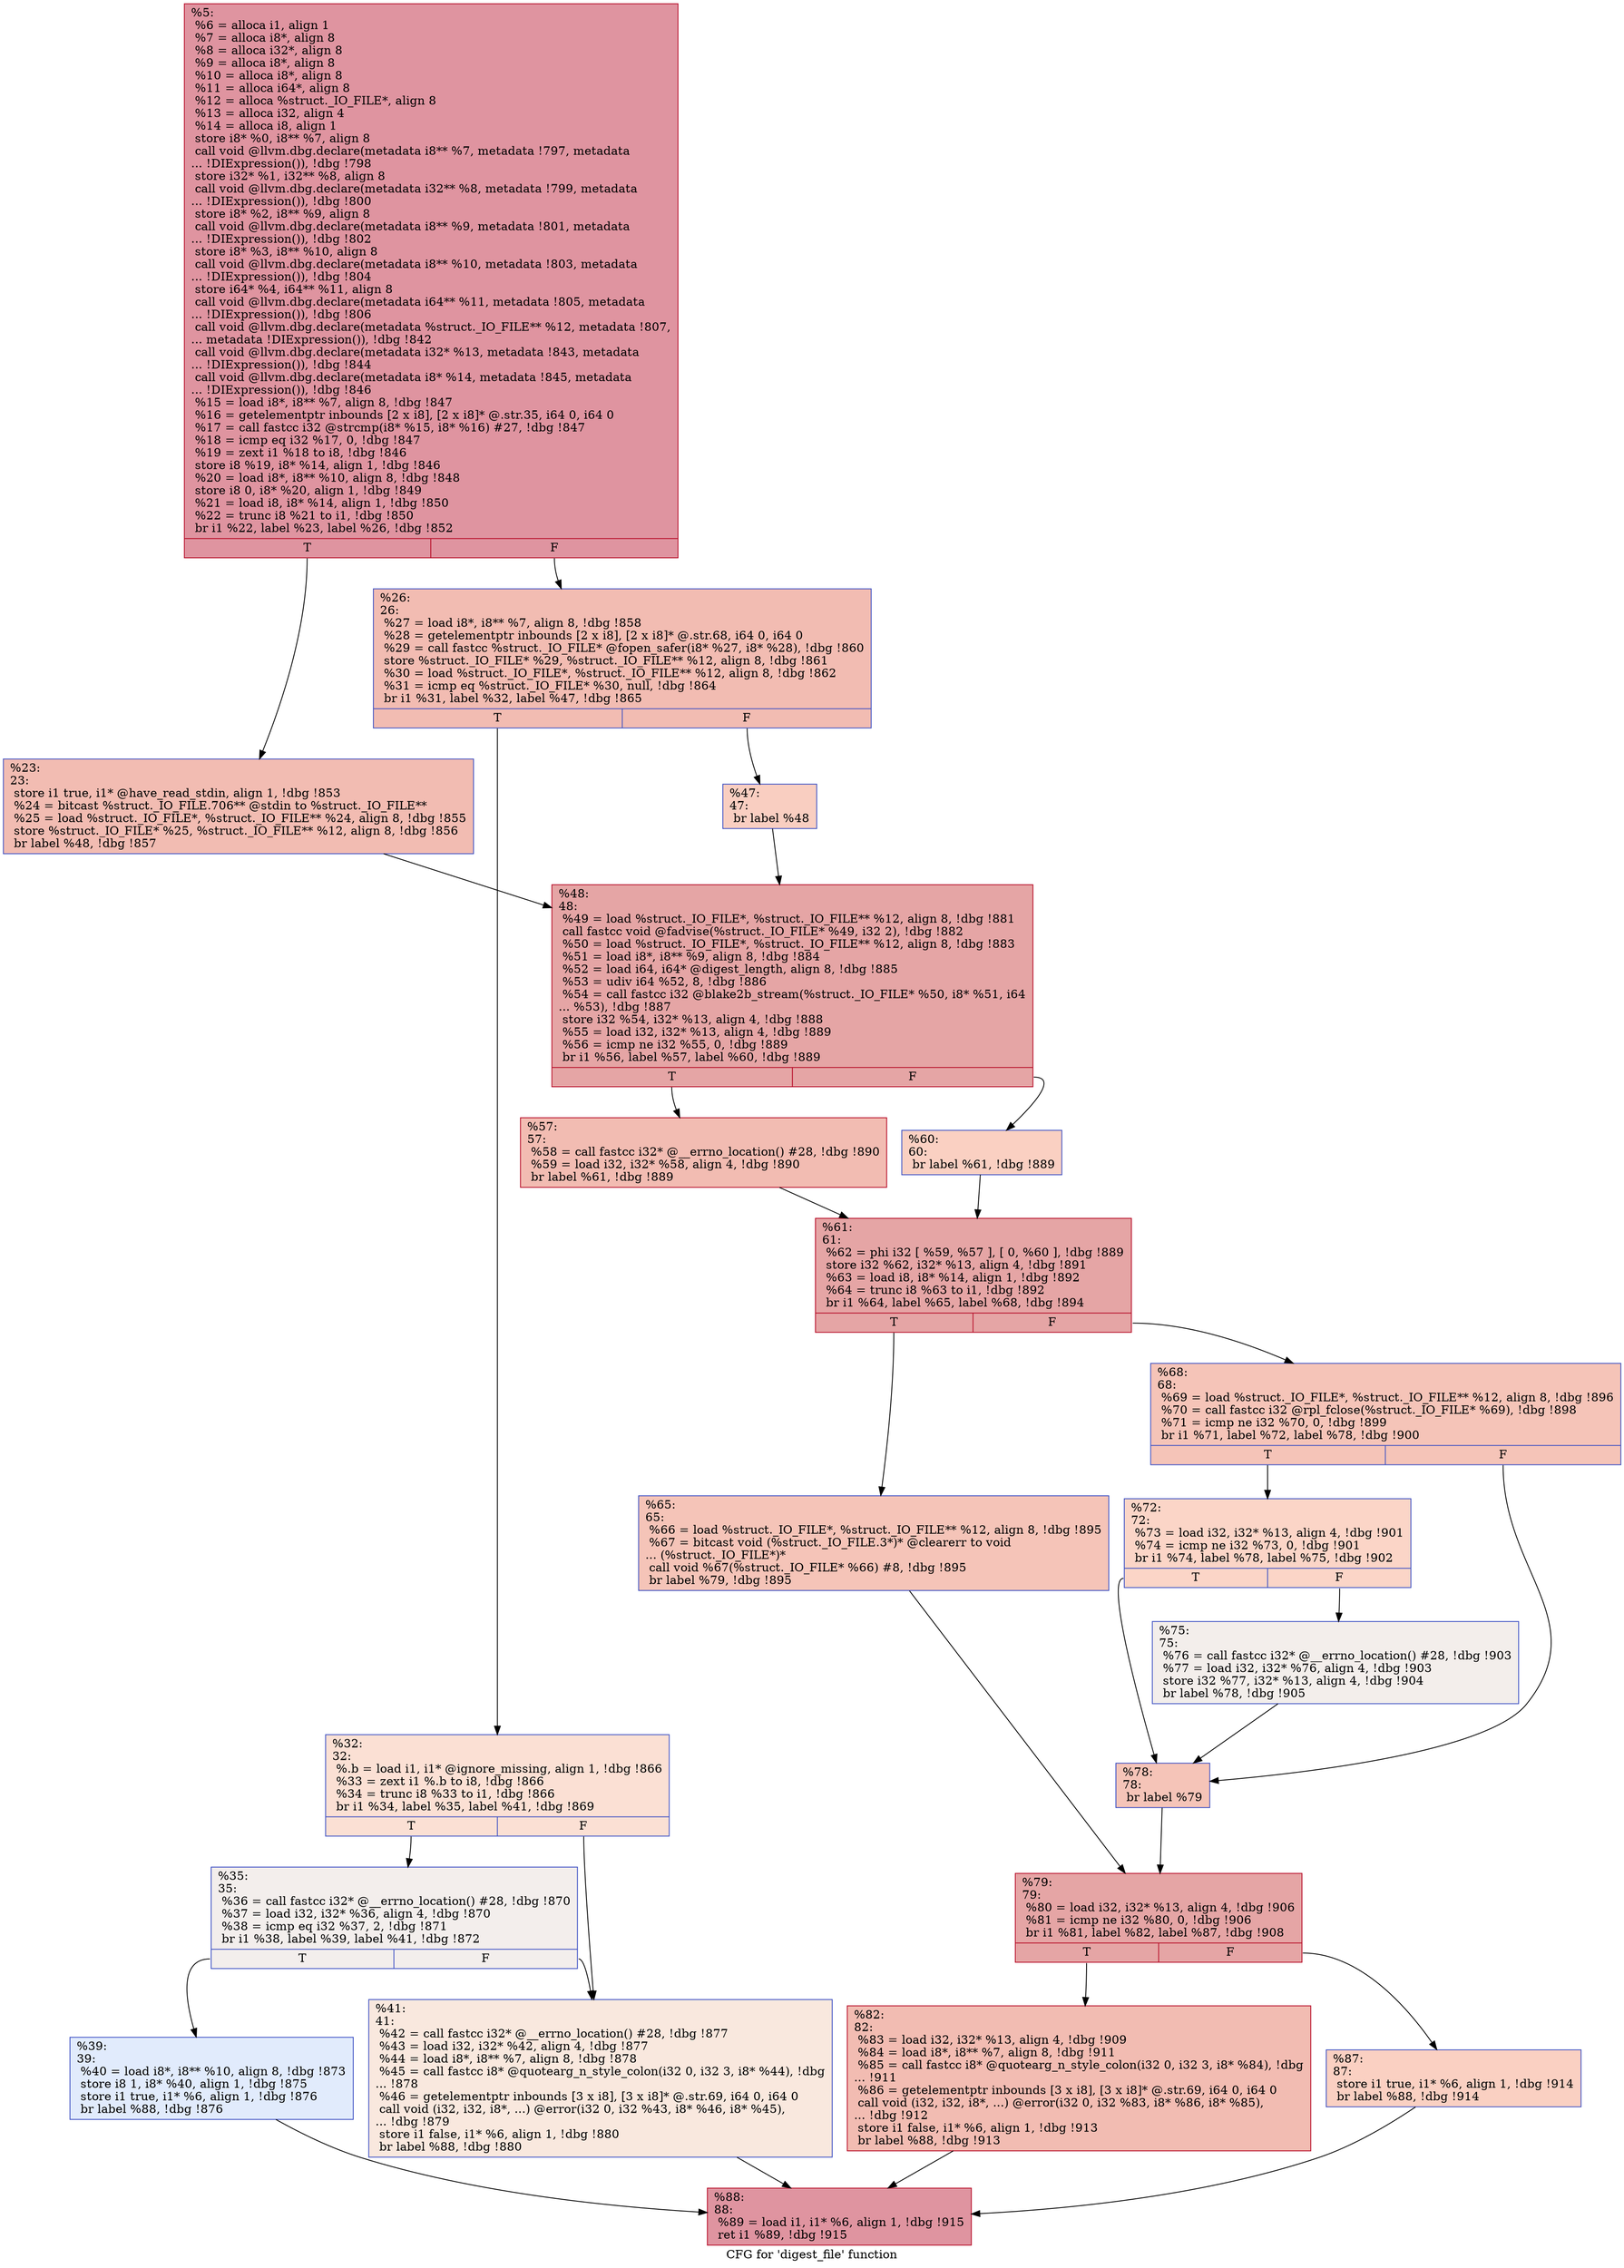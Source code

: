 digraph "CFG for 'digest_file' function" {
	label="CFG for 'digest_file' function";

	Node0x211e9a0 [shape=record,color="#b70d28ff", style=filled, fillcolor="#b70d2870",label="{%5:\l  %6 = alloca i1, align 1\l  %7 = alloca i8*, align 8\l  %8 = alloca i32*, align 8\l  %9 = alloca i8*, align 8\l  %10 = alloca i8*, align 8\l  %11 = alloca i64*, align 8\l  %12 = alloca %struct._IO_FILE*, align 8\l  %13 = alloca i32, align 4\l  %14 = alloca i8, align 1\l  store i8* %0, i8** %7, align 8\l  call void @llvm.dbg.declare(metadata i8** %7, metadata !797, metadata\l... !DIExpression()), !dbg !798\l  store i32* %1, i32** %8, align 8\l  call void @llvm.dbg.declare(metadata i32** %8, metadata !799, metadata\l... !DIExpression()), !dbg !800\l  store i8* %2, i8** %9, align 8\l  call void @llvm.dbg.declare(metadata i8** %9, metadata !801, metadata\l... !DIExpression()), !dbg !802\l  store i8* %3, i8** %10, align 8\l  call void @llvm.dbg.declare(metadata i8** %10, metadata !803, metadata\l... !DIExpression()), !dbg !804\l  store i64* %4, i64** %11, align 8\l  call void @llvm.dbg.declare(metadata i64** %11, metadata !805, metadata\l... !DIExpression()), !dbg !806\l  call void @llvm.dbg.declare(metadata %struct._IO_FILE** %12, metadata !807,\l... metadata !DIExpression()), !dbg !842\l  call void @llvm.dbg.declare(metadata i32* %13, metadata !843, metadata\l... !DIExpression()), !dbg !844\l  call void @llvm.dbg.declare(metadata i8* %14, metadata !845, metadata\l... !DIExpression()), !dbg !846\l  %15 = load i8*, i8** %7, align 8, !dbg !847\l  %16 = getelementptr inbounds [2 x i8], [2 x i8]* @.str.35, i64 0, i64 0\l  %17 = call fastcc i32 @strcmp(i8* %15, i8* %16) #27, !dbg !847\l  %18 = icmp eq i32 %17, 0, !dbg !847\l  %19 = zext i1 %18 to i8, !dbg !846\l  store i8 %19, i8* %14, align 1, !dbg !846\l  %20 = load i8*, i8** %10, align 8, !dbg !848\l  store i8 0, i8* %20, align 1, !dbg !849\l  %21 = load i8, i8* %14, align 1, !dbg !850\l  %22 = trunc i8 %21 to i1, !dbg !850\l  br i1 %22, label %23, label %26, !dbg !852\l|{<s0>T|<s1>F}}"];
	Node0x211e9a0:s0 -> Node0x211ed70;
	Node0x211e9a0:s1 -> Node0x211edc0;
	Node0x211ed70 [shape=record,color="#3d50c3ff", style=filled, fillcolor="#e1675170",label="{%23:\l23:                                               \l  store i1 true, i1* @have_read_stdin, align 1, !dbg !853\l  %24 = bitcast %struct._IO_FILE.706** @stdin to %struct._IO_FILE**\l  %25 = load %struct._IO_FILE*, %struct._IO_FILE** %24, align 8, !dbg !855\l  store %struct._IO_FILE* %25, %struct._IO_FILE** %12, align 8, !dbg !856\l  br label %48, !dbg !857\l}"];
	Node0x211ed70 -> Node0x211efa0;
	Node0x211edc0 [shape=record,color="#3d50c3ff", style=filled, fillcolor="#e1675170",label="{%26:\l26:                                               \l  %27 = load i8*, i8** %7, align 8, !dbg !858\l  %28 = getelementptr inbounds [2 x i8], [2 x i8]* @.str.68, i64 0, i64 0\l  %29 = call fastcc %struct._IO_FILE* @fopen_safer(i8* %27, i8* %28), !dbg !860\l  store %struct._IO_FILE* %29, %struct._IO_FILE** %12, align 8, !dbg !861\l  %30 = load %struct._IO_FILE*, %struct._IO_FILE** %12, align 8, !dbg !862\l  %31 = icmp eq %struct._IO_FILE* %30, null, !dbg !864\l  br i1 %31, label %32, label %47, !dbg !865\l|{<s0>T|<s1>F}}"];
	Node0x211edc0:s0 -> Node0x211ee10;
	Node0x211edc0:s1 -> Node0x211ef50;
	Node0x211ee10 [shape=record,color="#3d50c3ff", style=filled, fillcolor="#f7b99e70",label="{%32:\l32:                                               \l  %.b = load i1, i1* @ignore_missing, align 1, !dbg !866\l  %33 = zext i1 %.b to i8, !dbg !866\l  %34 = trunc i8 %33 to i1, !dbg !866\l  br i1 %34, label %35, label %41, !dbg !869\l|{<s0>T|<s1>F}}"];
	Node0x211ee10:s0 -> Node0x211ee60;
	Node0x211ee10:s1 -> Node0x211ef00;
	Node0x211ee60 [shape=record,color="#3d50c3ff", style=filled, fillcolor="#e3d9d370",label="{%35:\l35:                                               \l  %36 = call fastcc i32* @__errno_location() #28, !dbg !870\l  %37 = load i32, i32* %36, align 4, !dbg !870\l  %38 = icmp eq i32 %37, 2, !dbg !871\l  br i1 %38, label %39, label %41, !dbg !872\l|{<s0>T|<s1>F}}"];
	Node0x211ee60:s0 -> Node0x211eeb0;
	Node0x211ee60:s1 -> Node0x211ef00;
	Node0x211eeb0 [shape=record,color="#3d50c3ff", style=filled, fillcolor="#bbd1f870",label="{%39:\l39:                                               \l  %40 = load i8*, i8** %10, align 8, !dbg !873\l  store i8 1, i8* %40, align 1, !dbg !875\l  store i1 true, i1* %6, align 1, !dbg !876\l  br label %88, !dbg !876\l}"];
	Node0x211eeb0 -> Node0x211f360;
	Node0x211ef00 [shape=record,color="#3d50c3ff", style=filled, fillcolor="#f2cab570",label="{%41:\l41:                                               \l  %42 = call fastcc i32* @__errno_location() #28, !dbg !877\l  %43 = load i32, i32* %42, align 4, !dbg !877\l  %44 = load i8*, i8** %7, align 8, !dbg !878\l  %45 = call fastcc i8* @quotearg_n_style_colon(i32 0, i32 3, i8* %44), !dbg\l... !878\l  %46 = getelementptr inbounds [3 x i8], [3 x i8]* @.str.69, i64 0, i64 0\l  call void (i32, i32, i8*, ...) @error(i32 0, i32 %43, i8* %46, i8* %45),\l... !dbg !879\l  store i1 false, i1* %6, align 1, !dbg !880\l  br label %88, !dbg !880\l}"];
	Node0x211ef00 -> Node0x211f360;
	Node0x211ef50 [shape=record,color="#3d50c3ff", style=filled, fillcolor="#f2907270",label="{%47:\l47:                                               \l  br label %48\l}"];
	Node0x211ef50 -> Node0x211efa0;
	Node0x211efa0 [shape=record,color="#b70d28ff", style=filled, fillcolor="#c5333470",label="{%48:\l48:                                               \l  %49 = load %struct._IO_FILE*, %struct._IO_FILE** %12, align 8, !dbg !881\l  call fastcc void @fadvise(%struct._IO_FILE* %49, i32 2), !dbg !882\l  %50 = load %struct._IO_FILE*, %struct._IO_FILE** %12, align 8, !dbg !883\l  %51 = load i8*, i8** %9, align 8, !dbg !884\l  %52 = load i64, i64* @digest_length, align 8, !dbg !885\l  %53 = udiv i64 %52, 8, !dbg !886\l  %54 = call fastcc i32 @blake2b_stream(%struct._IO_FILE* %50, i8* %51, i64\l... %53), !dbg !887\l  store i32 %54, i32* %13, align 4, !dbg !888\l  %55 = load i32, i32* %13, align 4, !dbg !889\l  %56 = icmp ne i32 %55, 0, !dbg !889\l  br i1 %56, label %57, label %60, !dbg !889\l|{<s0>T|<s1>F}}"];
	Node0x211efa0:s0 -> Node0x211eff0;
	Node0x211efa0:s1 -> Node0x211f040;
	Node0x211eff0 [shape=record,color="#b70d28ff", style=filled, fillcolor="#e1675170",label="{%57:\l57:                                               \l  %58 = call fastcc i32* @__errno_location() #28, !dbg !890\l  %59 = load i32, i32* %58, align 4, !dbg !890\l  br label %61, !dbg !889\l}"];
	Node0x211eff0 -> Node0x211f090;
	Node0x211f040 [shape=record,color="#3d50c3ff", style=filled, fillcolor="#f3947570",label="{%60:\l60:                                               \l  br label %61, !dbg !889\l}"];
	Node0x211f040 -> Node0x211f090;
	Node0x211f090 [shape=record,color="#b70d28ff", style=filled, fillcolor="#c5333470",label="{%61:\l61:                                               \l  %62 = phi i32 [ %59, %57 ], [ 0, %60 ], !dbg !889\l  store i32 %62, i32* %13, align 4, !dbg !891\l  %63 = load i8, i8* %14, align 1, !dbg !892\l  %64 = trunc i8 %63 to i1, !dbg !892\l  br i1 %64, label %65, label %68, !dbg !894\l|{<s0>T|<s1>F}}"];
	Node0x211f090:s0 -> Node0x211f0e0;
	Node0x211f090:s1 -> Node0x211f130;
	Node0x211f0e0 [shape=record,color="#3d50c3ff", style=filled, fillcolor="#e97a5f70",label="{%65:\l65:                                               \l  %66 = load %struct._IO_FILE*, %struct._IO_FILE** %12, align 8, !dbg !895\l  %67 = bitcast void (%struct._IO_FILE.3*)* @clearerr to void\l... (%struct._IO_FILE*)*\l  call void %67(%struct._IO_FILE* %66) #8, !dbg !895\l  br label %79, !dbg !895\l}"];
	Node0x211f0e0 -> Node0x211f270;
	Node0x211f130 [shape=record,color="#3d50c3ff", style=filled, fillcolor="#e97a5f70",label="{%68:\l68:                                               \l  %69 = load %struct._IO_FILE*, %struct._IO_FILE** %12, align 8, !dbg !896\l  %70 = call fastcc i32 @rpl_fclose(%struct._IO_FILE* %69), !dbg !898\l  %71 = icmp ne i32 %70, 0, !dbg !899\l  br i1 %71, label %72, label %78, !dbg !900\l|{<s0>T|<s1>F}}"];
	Node0x211f130:s0 -> Node0x211f180;
	Node0x211f130:s1 -> Node0x211f220;
	Node0x211f180 [shape=record,color="#3d50c3ff", style=filled, fillcolor="#f5a08170",label="{%72:\l72:                                               \l  %73 = load i32, i32* %13, align 4, !dbg !901\l  %74 = icmp ne i32 %73, 0, !dbg !901\l  br i1 %74, label %78, label %75, !dbg !902\l|{<s0>T|<s1>F}}"];
	Node0x211f180:s0 -> Node0x211f220;
	Node0x211f180:s1 -> Node0x211f1d0;
	Node0x211f1d0 [shape=record,color="#3d50c3ff", style=filled, fillcolor="#e5d8d170",label="{%75:\l75:                                               \l  %76 = call fastcc i32* @__errno_location() #28, !dbg !903\l  %77 = load i32, i32* %76, align 4, !dbg !903\l  store i32 %77, i32* %13, align 4, !dbg !904\l  br label %78, !dbg !905\l}"];
	Node0x211f1d0 -> Node0x211f220;
	Node0x211f220 [shape=record,color="#3d50c3ff", style=filled, fillcolor="#e97a5f70",label="{%78:\l78:                                               \l  br label %79\l}"];
	Node0x211f220 -> Node0x211f270;
	Node0x211f270 [shape=record,color="#b70d28ff", style=filled, fillcolor="#c5333470",label="{%79:\l79:                                               \l  %80 = load i32, i32* %13, align 4, !dbg !906\l  %81 = icmp ne i32 %80, 0, !dbg !906\l  br i1 %81, label %82, label %87, !dbg !908\l|{<s0>T|<s1>F}}"];
	Node0x211f270:s0 -> Node0x211f2c0;
	Node0x211f270:s1 -> Node0x211f310;
	Node0x211f2c0 [shape=record,color="#b70d28ff", style=filled, fillcolor="#e1675170",label="{%82:\l82:                                               \l  %83 = load i32, i32* %13, align 4, !dbg !909\l  %84 = load i8*, i8** %7, align 8, !dbg !911\l  %85 = call fastcc i8* @quotearg_n_style_colon(i32 0, i32 3, i8* %84), !dbg\l... !911\l  %86 = getelementptr inbounds [3 x i8], [3 x i8]* @.str.69, i64 0, i64 0\l  call void (i32, i32, i8*, ...) @error(i32 0, i32 %83, i8* %86, i8* %85),\l... !dbg !912\l  store i1 false, i1* %6, align 1, !dbg !913\l  br label %88, !dbg !913\l}"];
	Node0x211f2c0 -> Node0x211f360;
	Node0x211f310 [shape=record,color="#3d50c3ff", style=filled, fillcolor="#f3947570",label="{%87:\l87:                                               \l  store i1 true, i1* %6, align 1, !dbg !914\l  br label %88, !dbg !914\l}"];
	Node0x211f310 -> Node0x211f360;
	Node0x211f360 [shape=record,color="#b70d28ff", style=filled, fillcolor="#b70d2870",label="{%88:\l88:                                               \l  %89 = load i1, i1* %6, align 1, !dbg !915\l  ret i1 %89, !dbg !915\l}"];
}
